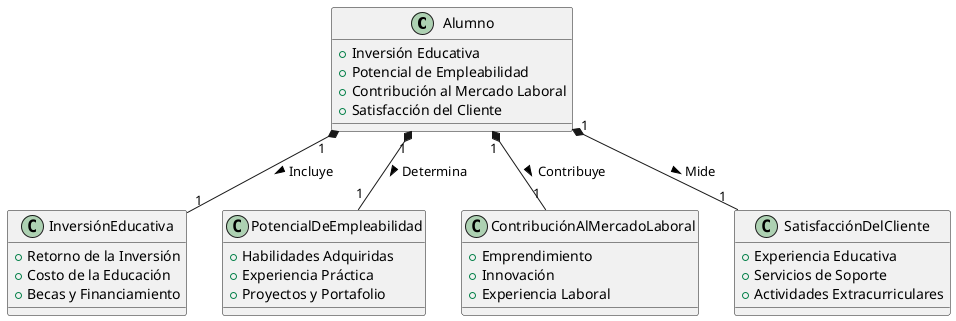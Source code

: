 @startuml
class Alumno {
    +Inversión Educativa
    +Potencial de Empleabilidad
    +Contribución al Mercado Laboral
    +Satisfacción del Cliente
}

class InversiónEducativa {
    +Retorno de la Inversión
    +Costo de la Educación
    +Becas y Financiamiento
}

class PotencialDeEmpleabilidad {
    +Habilidades Adquiridas
    +Experiencia Práctica
    +Proyectos y Portafolio
}

class ContribuciónAlMercadoLaboral {
    +Emprendimiento
    +Innovación
    +Experiencia Laboral
}

class SatisfacciónDelCliente {
    +Experiencia Educativa
    +Servicios de Soporte
    +Actividades Extracurriculares
}

Alumno "1" *-- "1" InversiónEducativa : Incluye >
Alumno "1" *-- "1" PotencialDeEmpleabilidad : Determina >
Alumno "1" *-- "1" ContribuciónAlMercadoLaboral : Contribuye >
Alumno "1" *-- "1" SatisfacciónDelCliente : Mide >

@enduml
